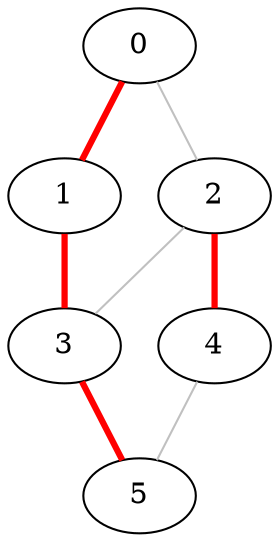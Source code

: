 graph G {
  0 [label="0", pos="0,0!"];
  1 [label="1", pos="0,0!"];
  2 [label="2", pos="0,0!"];
  3 [label="3", pos="0,0!"];
  4 [label="4", pos="0,0!"];
  5 [label="5", pos="0,0!"];
  0 -- 1 [color=red, penwidth=3.0];
  0 -- 2 [color=gray];
  1 -- 3 [color=red, penwidth=3.0];
  2 -- 3 [color=gray];
  2 -- 4 [color=red, penwidth=3.0];
  3 -- 5 [color=red, penwidth=3.0];
  4 -- 5 [color=gray];
}
